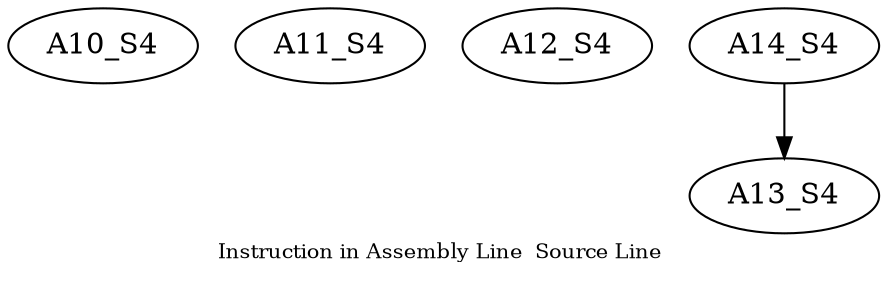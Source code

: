 digraph{
	node [ ]
	edge [ ]
	A10_S4 [ ]
	A11_S4 [ ]
	A12_S4 [ ]
	A13_S4 [ ]
	A14_S4 [ ]
	A14_S4 -> A13_S4 [ ]
	label = "Instruction in Assembly Line  Source Line "
	fontsize = "10"
}